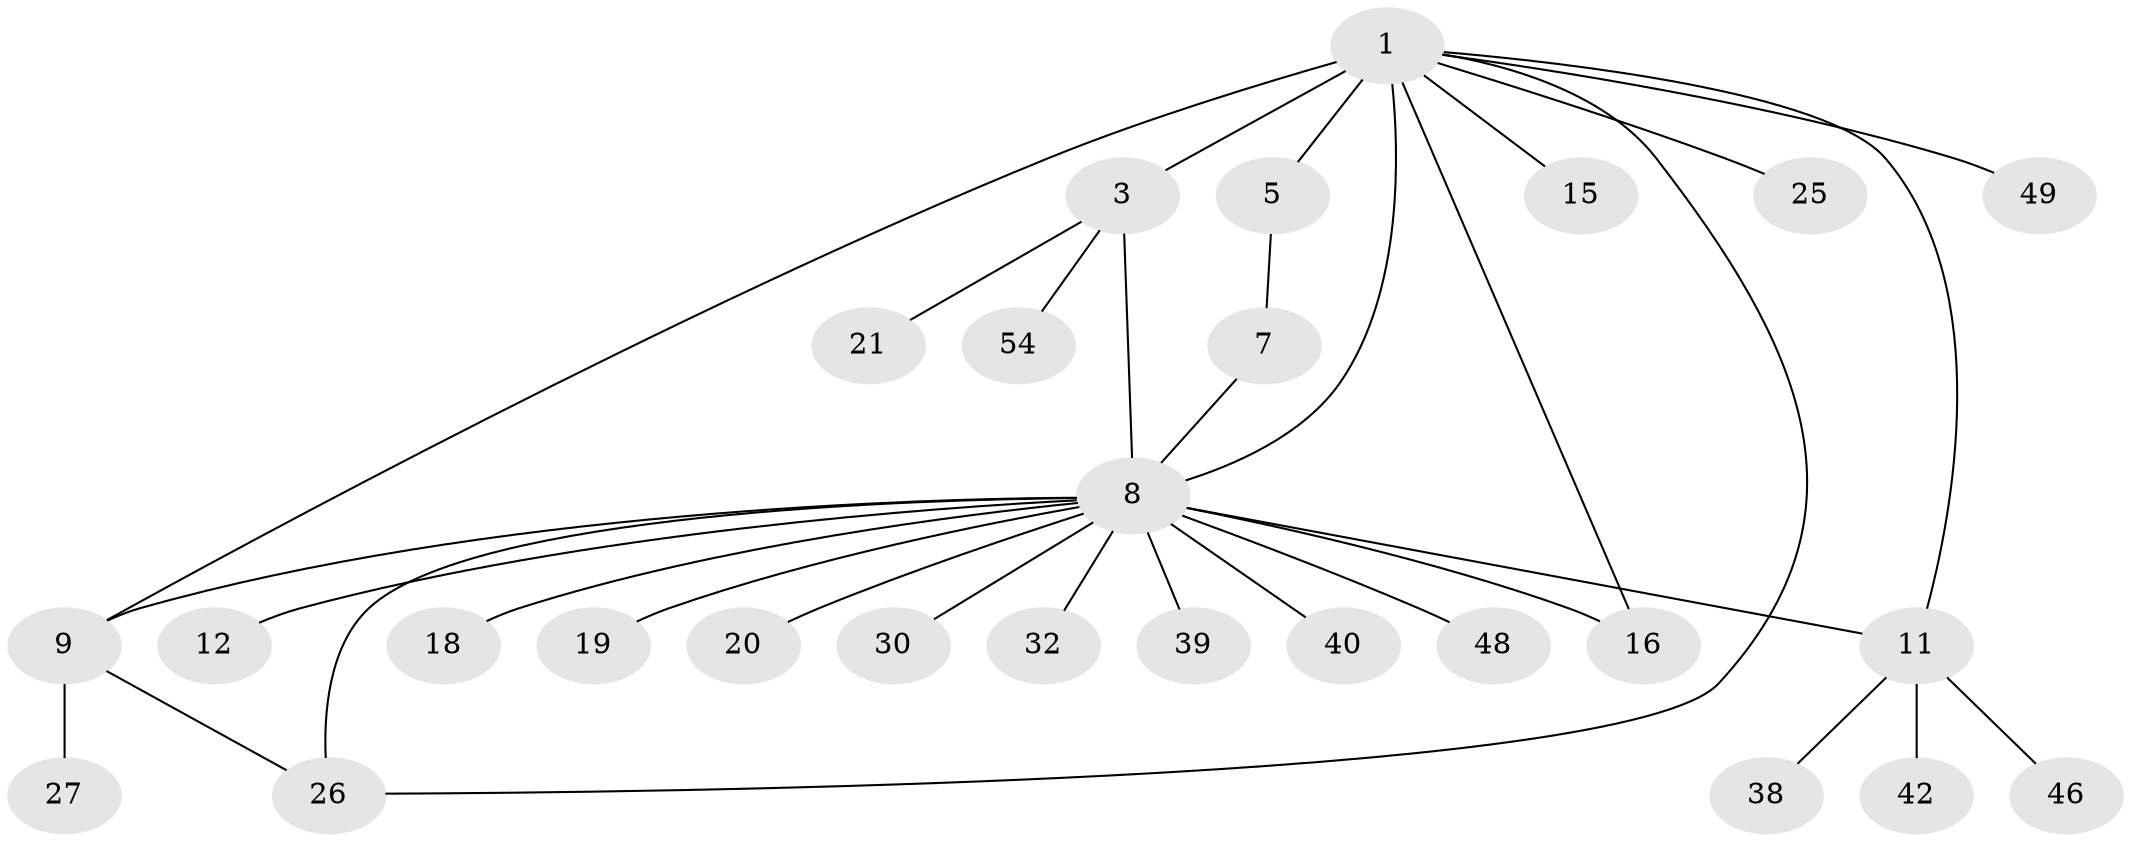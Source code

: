// original degree distribution, {3: 0.09259259259259259, 6: 0.018518518518518517, 9: 0.018518518518518517, 4: 0.037037037037037035, 2: 0.2037037037037037, 10: 0.018518518518518517, 12: 0.018518518518518517, 11: 0.018518518518518517, 1: 0.5555555555555556, 5: 0.018518518518518517}
// Generated by graph-tools (version 1.1) at 2025/16/03/09/25 04:16:11]
// undirected, 27 vertices, 33 edges
graph export_dot {
graph [start="1"]
  node [color=gray90,style=filled];
  1 [super="+6+2"];
  3 [super="+14+23+24+4"];
  5;
  7 [super="+47"];
  8 [super="+10+41+13+51"];
  9 [super="+45"];
  11 [super="+28"];
  12 [super="+22"];
  15;
  16;
  18 [super="+43+44"];
  19 [super="+37"];
  20;
  21;
  25 [super="+36"];
  26 [super="+50+29"];
  27;
  30;
  32;
  38;
  39;
  40;
  42;
  46;
  48;
  49;
  54;
  1 -- 3 [weight=3];
  1 -- 5;
  1 -- 11;
  1 -- 16;
  1 -- 49;
  1 -- 8 [weight=2];
  1 -- 9;
  1 -- 25;
  1 -- 15;
  1 -- 26;
  3 -- 8 [weight=2];
  3 -- 21;
  3 -- 54;
  5 -- 7;
  7 -- 8;
  8 -- 19;
  8 -- 26;
  8 -- 39;
  8 -- 40;
  8 -- 48;
  8 -- 32;
  8 -- 9;
  8 -- 12;
  8 -- 16;
  8 -- 18;
  8 -- 20;
  8 -- 30;
  8 -- 11;
  9 -- 27;
  9 -- 26;
  11 -- 38;
  11 -- 42;
  11 -- 46;
}
